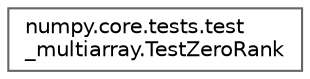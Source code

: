 digraph "Graphical Class Hierarchy"
{
 // LATEX_PDF_SIZE
  bgcolor="transparent";
  edge [fontname=Helvetica,fontsize=10,labelfontname=Helvetica,labelfontsize=10];
  node [fontname=Helvetica,fontsize=10,shape=box,height=0.2,width=0.4];
  rankdir="LR";
  Node0 [id="Node000000",label="numpy.core.tests.test\l_multiarray.TestZeroRank",height=0.2,width=0.4,color="grey40", fillcolor="white", style="filled",URL="$d4/df9/classnumpy_1_1core_1_1tests_1_1test__multiarray_1_1TestZeroRank.html",tooltip=" "];
}
